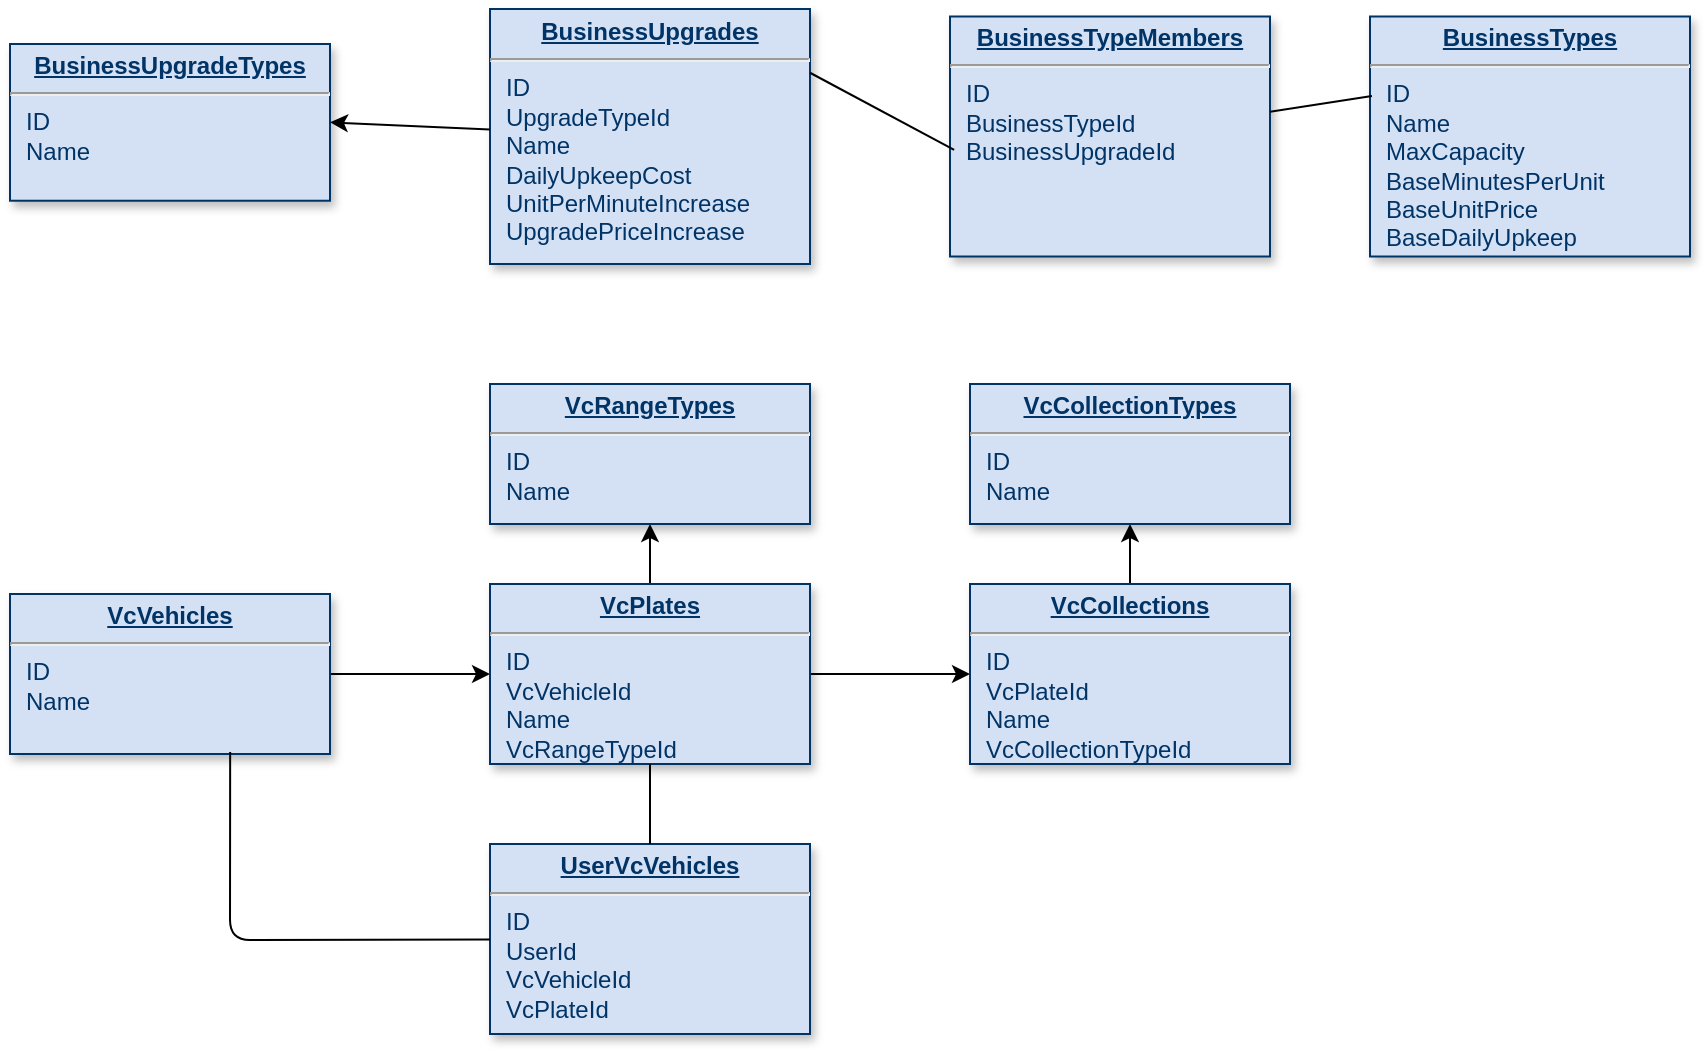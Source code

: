 <mxfile version="14.1.5" type="device"><diagram name="Page-1" id="efa7a0a1-bf9b-a30e-e6df-94a7791c09e9"><mxGraphModel dx="1740" dy="669" grid="1" gridSize="10" guides="1" tooltips="1" connect="1" arrows="1" fold="1" page="1" pageScale="1" pageWidth="826" pageHeight="1169" background="#ffffff" math="0" shadow="0"><root><mxCell id="0"/><mxCell id="1" parent="0"/><mxCell id="19" value="&lt;p style=&quot;margin: 0px ; margin-top: 4px ; text-align: center ; text-decoration: underline&quot;&gt;&lt;b&gt;BusinessTypes&lt;/b&gt;&lt;/p&gt;&lt;hr&gt;&lt;p style=&quot;margin: 0px ; margin-left: 8px&quot;&gt;ID&lt;/p&gt;&lt;p style=&quot;margin: 0px ; margin-left: 8px&quot;&gt;Name&lt;/p&gt;&lt;p style=&quot;margin: 0px ; margin-left: 8px&quot;&gt;MaxCapacity&lt;/p&gt;&lt;p style=&quot;margin: 0px ; margin-left: 8px&quot;&gt;BaseMinutesPerUnit&lt;/p&gt;&lt;p style=&quot;margin: 0px ; margin-left: 8px&quot;&gt;BaseUnitPrice&lt;/p&gt;&lt;p style=&quot;margin: 0px ; margin-left: 8px&quot;&gt;BaseDailyUpkeep&lt;/p&gt;" style="verticalAlign=top;align=left;overflow=fill;fontSize=12;fontFamily=Helvetica;html=1;strokeColor=#003366;shadow=1;fillColor=#D4E1F5;fontColor=#003366" parent="1" vertex="1"><mxGeometry x="700.0" y="146.25" width="160" height="120" as="geometry"/></mxCell><mxCell id="21" value="&lt;p style=&quot;margin: 0px ; margin-top: 4px ; text-align: center ; text-decoration: underline&quot;&gt;&lt;strong&gt;BusinessUpgrades&lt;/strong&gt;&lt;/p&gt;&lt;hr&gt;&lt;p style=&quot;margin: 0px ; margin-left: 8px&quot;&gt;ID&lt;/p&gt;&lt;p style=&quot;margin: 0px ; margin-left: 8px&quot;&gt;UpgradeTypeId&lt;/p&gt;&lt;p style=&quot;margin: 0px ; margin-left: 8px&quot;&gt;Name&lt;/p&gt;&lt;p style=&quot;margin: 0px ; margin-left: 8px&quot;&gt;DailyUpkeepCost&lt;/p&gt;&lt;p style=&quot;margin: 0px ; margin-left: 8px&quot;&gt;UnitPerMinuteIncrease&lt;/p&gt;&lt;p style=&quot;margin: 0px ; margin-left: 8px&quot;&gt;UpgradePriceIncrease&lt;/p&gt;" style="verticalAlign=top;align=left;overflow=fill;fontSize=12;fontFamily=Helvetica;html=1;strokeColor=#003366;shadow=1;fillColor=#D4E1F5;fontColor=#003366" parent="1" vertex="1"><mxGeometry x="260" y="142.5" width="160" height="127.5" as="geometry"/></mxCell><mxCell id="25" value="&lt;p style=&quot;margin: 0px ; margin-top: 4px ; text-align: center ; text-decoration: underline&quot;&gt;&lt;b&gt;BusinessUpgradeTypes&lt;/b&gt;&lt;/p&gt;&lt;hr&gt;&lt;p style=&quot;margin: 0px ; margin-left: 8px&quot;&gt;ID&lt;/p&gt;&lt;p style=&quot;margin: 0px ; margin-left: 8px&quot;&gt;Name&lt;/p&gt;" style="verticalAlign=top;align=left;overflow=fill;fontSize=12;fontFamily=Helvetica;html=1;strokeColor=#003366;shadow=1;fillColor=#D4E1F5;fontColor=#003366" parent="1" vertex="1"><mxGeometry x="20" y="160" width="160" height="78.36" as="geometry"/></mxCell><mxCell id="S1tk-yrZmZSNaKdjhj4R-123" value="" style="endArrow=classic;html=1;entryX=1;entryY=0.5;entryDx=0;entryDy=0;" parent="1" source="21" target="25" edge="1"><mxGeometry relative="1" as="geometry"><mxPoint x="240" y="190" as="sourcePoint"/><mxPoint x="250" y="330" as="targetPoint"/></mxGeometry></mxCell><mxCell id="S1tk-yrZmZSNaKdjhj4R-125" value="&lt;p style=&quot;margin: 0px ; margin-top: 4px ; text-align: center ; text-decoration: underline&quot;&gt;&lt;b&gt;BusinessTypeMembers&lt;/b&gt;&lt;/p&gt;&lt;hr&gt;&lt;p style=&quot;margin: 0px ; margin-left: 8px&quot;&gt;ID&lt;/p&gt;&lt;p style=&quot;margin: 0px ; margin-left: 8px&quot;&gt;BusinessTypeId&lt;/p&gt;&lt;p style=&quot;margin: 0px ; margin-left: 8px&quot;&gt;BusinessUpgradeId&lt;/p&gt;" style="verticalAlign=top;align=left;overflow=fill;fontSize=12;fontFamily=Helvetica;html=1;strokeColor=#003366;shadow=1;fillColor=#D4E1F5;fontColor=#003366" parent="1" vertex="1"><mxGeometry x="490.0" y="146.25" width="160" height="120" as="geometry"/></mxCell><mxCell id="S1tk-yrZmZSNaKdjhj4R-127" value="" style="endArrow=none;html=1;entryX=0.013;entryY=0.556;entryDx=0;entryDy=0;entryPerimeter=0;exitX=1;exitY=0.25;exitDx=0;exitDy=0;" parent="1" source="21" target="S1tk-yrZmZSNaKdjhj4R-125" edge="1"><mxGeometry width="50" height="50" relative="1" as="geometry"><mxPoint x="420" y="370" as="sourcePoint"/><mxPoint x="470" y="320" as="targetPoint"/></mxGeometry></mxCell><mxCell id="rmfm0lNkYl5G-NYbzPea-27" value="" style="endArrow=none;html=1;entryX=0.006;entryY=0.331;entryDx=0;entryDy=0;entryPerimeter=0;" edge="1" parent="1" source="S1tk-yrZmZSNaKdjhj4R-125" target="19"><mxGeometry width="50" height="50" relative="1" as="geometry"><mxPoint x="680" y="360" as="sourcePoint"/><mxPoint x="730" y="310" as="targetPoint"/></mxGeometry></mxCell><mxCell id="rmfm0lNkYl5G-NYbzPea-32" value="" style="edgeStyle=orthogonalEdgeStyle;rounded=0;orthogonalLoop=1;jettySize=auto;html=1;" edge="1" parent="1" source="rmfm0lNkYl5G-NYbzPea-29" target="rmfm0lNkYl5G-NYbzPea-31"><mxGeometry relative="1" as="geometry"/></mxCell><mxCell id="rmfm0lNkYl5G-NYbzPea-29" value="&lt;p style=&quot;margin: 0px ; margin-top: 4px ; text-align: center ; text-decoration: underline&quot;&gt;&lt;strong&gt;VcVehicles&lt;/strong&gt;&lt;/p&gt;&lt;hr&gt;&lt;p style=&quot;margin: 0px ; margin-left: 8px&quot;&gt;ID&lt;/p&gt;&lt;p style=&quot;margin: 0px ; margin-left: 8px&quot;&gt;Name&lt;/p&gt;" style="verticalAlign=top;align=left;overflow=fill;fontSize=12;fontFamily=Helvetica;html=1;strokeColor=#003366;shadow=1;fillColor=#D4E1F5;fontColor=#003366" vertex="1" parent="1"><mxGeometry x="20" y="435" width="160" height="80" as="geometry"/></mxCell><mxCell id="rmfm0lNkYl5G-NYbzPea-34" value="" style="edgeStyle=orthogonalEdgeStyle;rounded=0;orthogonalLoop=1;jettySize=auto;html=1;" edge="1" parent="1" source="rmfm0lNkYl5G-NYbzPea-31" target="rmfm0lNkYl5G-NYbzPea-33"><mxGeometry relative="1" as="geometry"/></mxCell><mxCell id="rmfm0lNkYl5G-NYbzPea-36" value="" style="edgeStyle=orthogonalEdgeStyle;rounded=0;orthogonalLoop=1;jettySize=auto;html=1;" edge="1" parent="1" source="rmfm0lNkYl5G-NYbzPea-31" target="rmfm0lNkYl5G-NYbzPea-35"><mxGeometry relative="1" as="geometry"/></mxCell><mxCell id="rmfm0lNkYl5G-NYbzPea-31" value="&lt;p style=&quot;margin: 0px ; margin-top: 4px ; text-align: center ; text-decoration: underline&quot;&gt;&lt;strong&gt;VcPlates&lt;/strong&gt;&lt;/p&gt;&lt;hr&gt;&lt;p style=&quot;margin: 0px ; margin-left: 8px&quot;&gt;ID&lt;/p&gt;&lt;p style=&quot;margin: 0px ; margin-left: 8px&quot;&gt;VcVehicleId&lt;/p&gt;&lt;p style=&quot;margin: 0px ; margin-left: 8px&quot;&gt;Name&lt;/p&gt;&lt;p style=&quot;margin: 0px ; margin-left: 8px&quot;&gt;VcRangeTypeId&lt;/p&gt;" style="verticalAlign=top;align=left;overflow=fill;fontSize=12;fontFamily=Helvetica;html=1;strokeColor=#003366;shadow=1;fillColor=#D4E1F5;fontColor=#003366" vertex="1" parent="1"><mxGeometry x="260" y="430" width="160" height="90" as="geometry"/></mxCell><mxCell id="rmfm0lNkYl5G-NYbzPea-33" value="&lt;p style=&quot;margin: 0px ; margin-top: 4px ; text-align: center ; text-decoration: underline&quot;&gt;&lt;strong&gt;VcRangeTypes&lt;/strong&gt;&lt;/p&gt;&lt;hr&gt;&lt;p style=&quot;margin: 0px ; margin-left: 8px&quot;&gt;ID&lt;/p&gt;&lt;p style=&quot;margin: 0px ; margin-left: 8px&quot;&gt;Name&lt;/p&gt;" style="verticalAlign=top;align=left;overflow=fill;fontSize=12;fontFamily=Helvetica;html=1;strokeColor=#003366;shadow=1;fillColor=#D4E1F5;fontColor=#003366" vertex="1" parent="1"><mxGeometry x="260" y="330" width="160" height="70" as="geometry"/></mxCell><mxCell id="rmfm0lNkYl5G-NYbzPea-38" value="" style="edgeStyle=orthogonalEdgeStyle;rounded=0;orthogonalLoop=1;jettySize=auto;html=1;" edge="1" parent="1" source="rmfm0lNkYl5G-NYbzPea-35" target="rmfm0lNkYl5G-NYbzPea-37"><mxGeometry relative="1" as="geometry"/></mxCell><mxCell id="rmfm0lNkYl5G-NYbzPea-35" value="&lt;p style=&quot;margin: 0px ; margin-top: 4px ; text-align: center ; text-decoration: underline&quot;&gt;&lt;strong&gt;VcCollections&lt;/strong&gt;&lt;/p&gt;&lt;hr&gt;&lt;p style=&quot;margin: 0px ; margin-left: 8px&quot;&gt;ID&lt;/p&gt;&lt;p style=&quot;margin: 0px ; margin-left: 8px&quot;&gt;VcPlateId&lt;/p&gt;&lt;p style=&quot;margin: 0px ; margin-left: 8px&quot;&gt;Name&lt;/p&gt;&lt;p style=&quot;margin: 0px ; margin-left: 8px&quot;&gt;VcCollectionTypeId&lt;/p&gt;" style="verticalAlign=top;align=left;overflow=fill;fontSize=12;fontFamily=Helvetica;html=1;strokeColor=#003366;shadow=1;fillColor=#D4E1F5;fontColor=#003366" vertex="1" parent="1"><mxGeometry x="500" y="430" width="160" height="90" as="geometry"/></mxCell><mxCell id="rmfm0lNkYl5G-NYbzPea-37" value="&lt;p style=&quot;margin: 0px ; margin-top: 4px ; text-align: center ; text-decoration: underline&quot;&gt;&lt;strong&gt;VcCollectionTypes&lt;/strong&gt;&lt;/p&gt;&lt;hr&gt;&lt;p style=&quot;margin: 0px ; margin-left: 8px&quot;&gt;ID&lt;/p&gt;&lt;p style=&quot;margin: 0px ; margin-left: 8px&quot;&gt;&lt;span&gt;Name&lt;/span&gt;&lt;/p&gt;" style="verticalAlign=top;align=left;overflow=fill;fontSize=12;fontFamily=Helvetica;html=1;strokeColor=#003366;shadow=1;fillColor=#D4E1F5;fontColor=#003366" vertex="1" parent="1"><mxGeometry x="500" y="330" width="160" height="70" as="geometry"/></mxCell><mxCell id="rmfm0lNkYl5G-NYbzPea-39" value="&lt;p style=&quot;margin: 0px ; margin-top: 4px ; text-align: center ; text-decoration: underline&quot;&gt;&lt;strong&gt;UserVcVehicles&lt;/strong&gt;&lt;/p&gt;&lt;hr&gt;&lt;p style=&quot;margin: 0px ; margin-left: 8px&quot;&gt;ID&lt;/p&gt;&lt;p style=&quot;margin: 0px ; margin-left: 8px&quot;&gt;UserId&lt;/p&gt;&lt;p style=&quot;margin: 0px ; margin-left: 8px&quot;&gt;VcVehicleId&lt;/p&gt;&lt;p style=&quot;margin: 0px ; margin-left: 8px&quot;&gt;VcPlateId&lt;/p&gt;" style="verticalAlign=top;align=left;overflow=fill;fontSize=12;fontFamily=Helvetica;html=1;strokeColor=#003366;shadow=1;fillColor=#D4E1F5;fontColor=#003366" vertex="1" parent="1"><mxGeometry x="260" y="560" width="160" height="95" as="geometry"/></mxCell><mxCell id="rmfm0lNkYl5G-NYbzPea-40" value="" style="endArrow=none;html=1;entryX=0.5;entryY=1;entryDx=0;entryDy=0;exitX=0.5;exitY=0;exitDx=0;exitDy=0;" edge="1" parent="1" source="rmfm0lNkYl5G-NYbzPea-39" target="rmfm0lNkYl5G-NYbzPea-31"><mxGeometry width="50" height="50" relative="1" as="geometry"><mxPoint x="150" y="630" as="sourcePoint"/><mxPoint x="200" y="580" as="targetPoint"/></mxGeometry></mxCell><mxCell id="rmfm0lNkYl5G-NYbzPea-41" value="" style="endArrow=none;html=1;entryX=0.688;entryY=0.988;entryDx=0;entryDy=0;entryPerimeter=0;" edge="1" parent="1" source="rmfm0lNkYl5G-NYbzPea-39" target="rmfm0lNkYl5G-NYbzPea-29"><mxGeometry width="50" height="50" relative="1" as="geometry"><mxPoint x="130" y="560" as="sourcePoint"/><mxPoint x="180" y="510" as="targetPoint"/><Array as="points"><mxPoint x="130" y="608"/></Array></mxGeometry></mxCell></root></mxGraphModel></diagram></mxfile>